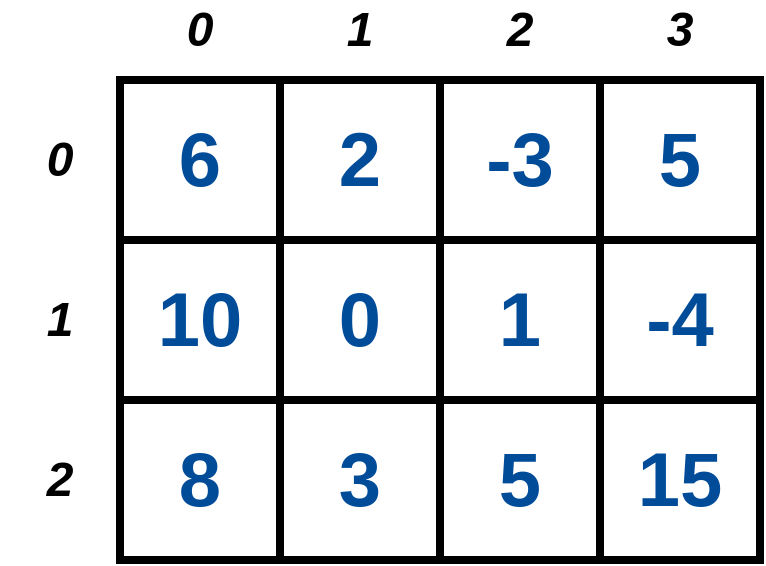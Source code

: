 <mxfile version="24.3.0" type="github">
  <diagram id="C5RBs43oDa-KdzZeNtuy" name="Page-1">
    <mxGraphModel dx="1196" dy="705" grid="1" gridSize="10" guides="1" tooltips="1" connect="1" arrows="1" fold="1" page="1" pageScale="1" pageWidth="827" pageHeight="1169" math="0" shadow="0">
      <root>
        <mxCell id="WIyWlLk6GJQsqaUBKTNV-0" />
        <mxCell id="WIyWlLk6GJQsqaUBKTNV-1" parent="WIyWlLk6GJQsqaUBKTNV-0" />
        <mxCell id="7tVCnCqwYULEwIvl_FY4-0" value="" style="shape=table;startSize=0;container=1;collapsible=0;childLayout=tableLayout;fontSize=38;fontStyle=1;strokeWidth=4;" vertex="1" parent="WIyWlLk6GJQsqaUBKTNV-1">
          <mxGeometry x="80" y="80" width="240" height="240" as="geometry" />
        </mxCell>
        <mxCell id="7tVCnCqwYULEwIvl_FY4-1" value="" style="shape=tableRow;horizontal=0;startSize=0;swimlaneHead=0;swimlaneBody=0;strokeColor=inherit;top=0;left=0;bottom=0;right=0;collapsible=0;dropTarget=0;fillColor=none;points=[[0,0.5],[1,0.5]];portConstraint=eastwest;fontSize=38;fontStyle=1;strokeWidth=4;" vertex="1" parent="7tVCnCqwYULEwIvl_FY4-0">
          <mxGeometry width="240" height="80" as="geometry" />
        </mxCell>
        <mxCell id="7tVCnCqwYULEwIvl_FY4-2" value="6" style="shape=partialRectangle;html=1;whiteSpace=wrap;connectable=0;strokeColor=inherit;overflow=hidden;fillColor=none;top=0;left=0;bottom=0;right=0;pointerEvents=1;fontSize=38;fontStyle=1;strokeWidth=4;fontColor=#004C99;" vertex="1" parent="7tVCnCqwYULEwIvl_FY4-1">
          <mxGeometry width="80" height="80" as="geometry">
            <mxRectangle width="80" height="80" as="alternateBounds" />
          </mxGeometry>
        </mxCell>
        <mxCell id="7tVCnCqwYULEwIvl_FY4-3" value="2" style="shape=partialRectangle;html=1;whiteSpace=wrap;connectable=0;strokeColor=inherit;overflow=hidden;fillColor=none;top=0;left=0;bottom=0;right=0;pointerEvents=1;fontSize=38;fontStyle=1;strokeWidth=4;fontColor=#004C99;" vertex="1" parent="7tVCnCqwYULEwIvl_FY4-1">
          <mxGeometry x="80" width="80" height="80" as="geometry">
            <mxRectangle width="80" height="80" as="alternateBounds" />
          </mxGeometry>
        </mxCell>
        <mxCell id="7tVCnCqwYULEwIvl_FY4-4" value="-3" style="shape=partialRectangle;html=1;whiteSpace=wrap;connectable=0;strokeColor=inherit;overflow=hidden;fillColor=none;top=0;left=0;bottom=0;right=0;pointerEvents=1;fontSize=38;fontStyle=1;strokeWidth=4;fontColor=#004C99;" vertex="1" parent="7tVCnCqwYULEwIvl_FY4-1">
          <mxGeometry x="160" width="80" height="80" as="geometry">
            <mxRectangle width="80" height="80" as="alternateBounds" />
          </mxGeometry>
        </mxCell>
        <mxCell id="7tVCnCqwYULEwIvl_FY4-5" value="" style="shape=tableRow;horizontal=0;startSize=0;swimlaneHead=0;swimlaneBody=0;strokeColor=inherit;top=0;left=0;bottom=0;right=0;collapsible=0;dropTarget=0;fillColor=none;points=[[0,0.5],[1,0.5]];portConstraint=eastwest;fontSize=38;fontStyle=1;strokeWidth=4;fontColor=#004C99;" vertex="1" parent="7tVCnCqwYULEwIvl_FY4-0">
          <mxGeometry y="80" width="240" height="80" as="geometry" />
        </mxCell>
        <mxCell id="7tVCnCqwYULEwIvl_FY4-6" value="10" style="shape=partialRectangle;html=1;whiteSpace=wrap;connectable=0;strokeColor=inherit;overflow=hidden;fillColor=none;top=0;left=0;bottom=0;right=0;pointerEvents=1;fontSize=38;fontStyle=1;strokeWidth=4;fontColor=#004C99;" vertex="1" parent="7tVCnCqwYULEwIvl_FY4-5">
          <mxGeometry width="80" height="80" as="geometry">
            <mxRectangle width="80" height="80" as="alternateBounds" />
          </mxGeometry>
        </mxCell>
        <mxCell id="7tVCnCqwYULEwIvl_FY4-7" value="0" style="shape=partialRectangle;html=1;whiteSpace=wrap;connectable=0;strokeColor=inherit;overflow=hidden;fillColor=none;top=0;left=0;bottom=0;right=0;pointerEvents=1;fontSize=38;fontStyle=1;strokeWidth=4;fontColor=#004C99;" vertex="1" parent="7tVCnCqwYULEwIvl_FY4-5">
          <mxGeometry x="80" width="80" height="80" as="geometry">
            <mxRectangle width="80" height="80" as="alternateBounds" />
          </mxGeometry>
        </mxCell>
        <mxCell id="7tVCnCqwYULEwIvl_FY4-8" value="1" style="shape=partialRectangle;html=1;whiteSpace=wrap;connectable=0;strokeColor=inherit;overflow=hidden;fillColor=none;top=0;left=0;bottom=0;right=0;pointerEvents=1;fontSize=38;fontStyle=1;strokeWidth=4;fontColor=#004C99;" vertex="1" parent="7tVCnCqwYULEwIvl_FY4-5">
          <mxGeometry x="160" width="80" height="80" as="geometry">
            <mxRectangle width="80" height="80" as="alternateBounds" />
          </mxGeometry>
        </mxCell>
        <mxCell id="7tVCnCqwYULEwIvl_FY4-9" value="" style="shape=tableRow;horizontal=0;startSize=0;swimlaneHead=0;swimlaneBody=0;strokeColor=inherit;top=0;left=0;bottom=0;right=0;collapsible=0;dropTarget=0;fillColor=none;points=[[0,0.5],[1,0.5]];portConstraint=eastwest;fontSize=38;fontStyle=1;strokeWidth=4;fontColor=#004C99;" vertex="1" parent="7tVCnCqwYULEwIvl_FY4-0">
          <mxGeometry y="160" width="240" height="80" as="geometry" />
        </mxCell>
        <mxCell id="7tVCnCqwYULEwIvl_FY4-10" value="8" style="shape=partialRectangle;html=1;whiteSpace=wrap;connectable=0;strokeColor=inherit;overflow=hidden;fillColor=none;top=0;left=0;bottom=0;right=0;pointerEvents=1;fontSize=38;fontStyle=1;strokeWidth=4;fontColor=#004C99;" vertex="1" parent="7tVCnCqwYULEwIvl_FY4-9">
          <mxGeometry width="80" height="80" as="geometry">
            <mxRectangle width="80" height="80" as="alternateBounds" />
          </mxGeometry>
        </mxCell>
        <mxCell id="7tVCnCqwYULEwIvl_FY4-11" value="3" style="shape=partialRectangle;html=1;whiteSpace=wrap;connectable=0;strokeColor=inherit;overflow=hidden;fillColor=none;top=0;left=0;bottom=0;right=0;pointerEvents=1;fontSize=38;fontStyle=1;strokeWidth=4;fontColor=#004C99;" vertex="1" parent="7tVCnCqwYULEwIvl_FY4-9">
          <mxGeometry x="80" width="80" height="80" as="geometry">
            <mxRectangle width="80" height="80" as="alternateBounds" />
          </mxGeometry>
        </mxCell>
        <mxCell id="7tVCnCqwYULEwIvl_FY4-12" value="5" style="shape=partialRectangle;html=1;whiteSpace=wrap;connectable=0;strokeColor=inherit;overflow=hidden;fillColor=none;top=0;left=0;bottom=0;right=0;pointerEvents=1;fontSize=38;fontStyle=1;strokeWidth=4;fontColor=#004C99;" vertex="1" parent="7tVCnCqwYULEwIvl_FY4-9">
          <mxGeometry x="160" width="80" height="80" as="geometry">
            <mxRectangle width="80" height="80" as="alternateBounds" />
          </mxGeometry>
        </mxCell>
        <mxCell id="7tVCnCqwYULEwIvl_FY4-16" value="5" style="rounded=0;whiteSpace=wrap;html=1;fontSize=38;fontStyle=1;strokeWidth=4;fontColor=#004C99;" vertex="1" parent="WIyWlLk6GJQsqaUBKTNV-1">
          <mxGeometry x="320" y="80" width="80" height="80" as="geometry" />
        </mxCell>
        <mxCell id="7tVCnCqwYULEwIvl_FY4-17" value="-4" style="rounded=0;whiteSpace=wrap;html=1;fontSize=38;fontStyle=1;strokeWidth=4;fontColor=#004C99;" vertex="1" parent="WIyWlLk6GJQsqaUBKTNV-1">
          <mxGeometry x="320" y="160" width="80" height="80" as="geometry" />
        </mxCell>
        <mxCell id="7tVCnCqwYULEwIvl_FY4-18" value="15" style="rounded=0;whiteSpace=wrap;html=1;fontSize=38;fontStyle=1;strokeWidth=4;fontColor=#004C99;" vertex="1" parent="WIyWlLk6GJQsqaUBKTNV-1">
          <mxGeometry x="320" y="240" width="80" height="80" as="geometry" />
        </mxCell>
        <mxCell id="7tVCnCqwYULEwIvl_FY4-19" value="0" style="text;html=1;align=center;verticalAlign=middle;whiteSpace=wrap;rounded=0;fontSize=24;fontStyle=3;fontColor=#000000;" vertex="1" parent="WIyWlLk6GJQsqaUBKTNV-1">
          <mxGeometry x="90" y="40" width="60" height="30" as="geometry" />
        </mxCell>
        <mxCell id="7tVCnCqwYULEwIvl_FY4-20" value="1" style="text;html=1;align=center;verticalAlign=middle;whiteSpace=wrap;rounded=0;fontSize=24;fontStyle=3;fontColor=#000000;" vertex="1" parent="WIyWlLk6GJQsqaUBKTNV-1">
          <mxGeometry x="170" y="40" width="60" height="30" as="geometry" />
        </mxCell>
        <mxCell id="7tVCnCqwYULEwIvl_FY4-21" value="2" style="text;html=1;align=center;verticalAlign=middle;whiteSpace=wrap;rounded=0;fontSize=24;fontStyle=3;fontColor=#000000;" vertex="1" parent="WIyWlLk6GJQsqaUBKTNV-1">
          <mxGeometry x="250" y="40" width="60" height="30" as="geometry" />
        </mxCell>
        <mxCell id="7tVCnCqwYULEwIvl_FY4-22" value="3" style="text;html=1;align=center;verticalAlign=middle;whiteSpace=wrap;rounded=0;fontSize=24;fontStyle=3;fontColor=#000000;" vertex="1" parent="WIyWlLk6GJQsqaUBKTNV-1">
          <mxGeometry x="330" y="40" width="60" height="30" as="geometry" />
        </mxCell>
        <mxCell id="7tVCnCqwYULEwIvl_FY4-23" value="0" style="text;html=1;align=center;verticalAlign=middle;whiteSpace=wrap;rounded=0;fontSize=24;fontStyle=3;fontColor=#000000;" vertex="1" parent="WIyWlLk6GJQsqaUBKTNV-1">
          <mxGeometry x="20" y="105" width="60" height="30" as="geometry" />
        </mxCell>
        <mxCell id="7tVCnCqwYULEwIvl_FY4-24" value="1" style="text;html=1;align=center;verticalAlign=middle;whiteSpace=wrap;rounded=0;fontSize=24;fontStyle=3;fontColor=#000000;" vertex="1" parent="WIyWlLk6GJQsqaUBKTNV-1">
          <mxGeometry x="20" y="185" width="60" height="30" as="geometry" />
        </mxCell>
        <mxCell id="7tVCnCqwYULEwIvl_FY4-25" value="2" style="text;html=1;align=center;verticalAlign=middle;whiteSpace=wrap;rounded=0;fontSize=24;fontStyle=3;fontColor=#000000;" vertex="1" parent="WIyWlLk6GJQsqaUBKTNV-1">
          <mxGeometry x="20" y="265" width="60" height="30" as="geometry" />
        </mxCell>
      </root>
    </mxGraphModel>
  </diagram>
</mxfile>
